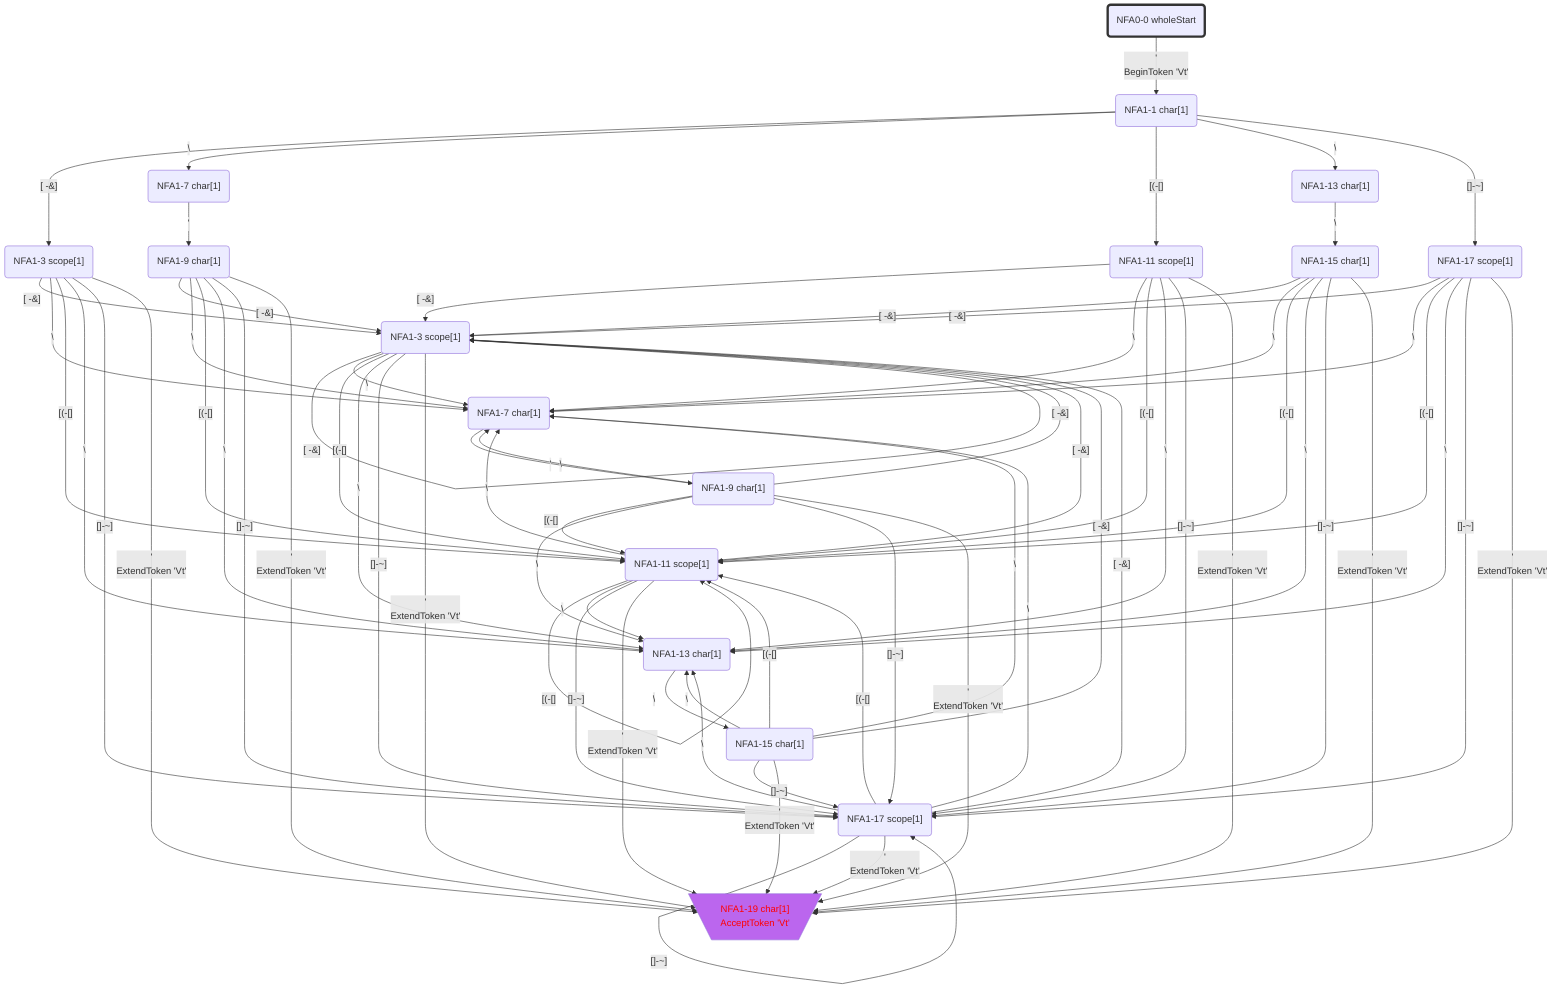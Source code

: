 flowchart
classDef c0001 color:#FF0000;
classDef c0010 stroke-dasharray: 10 10;
classDef c0011 stroke-dasharray: 10 10,color:#FF0000;
classDef c0100 fill:#BB66EE;
classDef c0101 fill:#BB66EE,color:#FF0000;
classDef c0110 fill:#BB66EE,stroke-dasharray: 10 10;
classDef c0111 fill:#BB66EE,stroke-dasharray: 10 10,color:#FF0000;
classDef c1000 stroke:#333,stroke-width:4px;
classDef c1001 stroke:#333,stroke-width:4px,color:#FF0000;
classDef c1010 stroke:#333,stroke-width:4px,stroke-dasharray: 10 10;
classDef c1011 stroke:#333,stroke-width:4px,stroke-dasharray: 10 10,color:#FF0000;
classDef c1100 stroke:#333,stroke-width:4px,fill:#BB66EE;
classDef c1101 stroke:#333,stroke-width:4px,fill:#BB66EE,color:#FF0000;
classDef c1110 stroke:#333,stroke-width:4px,fill:#BB66EE,stroke-dasharray: 10 10;
classDef c1111 stroke:#333,stroke-width:4px,fill:#BB66EE,stroke-dasharray: 10 10,color:#FF0000;
NFA0_0_1721183("NFA0-0 wholeStart")
class NFA0_0_1721183 c1000;
NFA1_1_15490650("NFA1-1 char[1]")
NFA1_3_46783129("NFA1-3 scope[1]")
NFA1_7_5198125("NFA1-7 char[1]")
NFA1_11_18394984("NFA1-11 scope[1]")
NFA1_13_31337129("NFA1-13 char[1]")
NFA1_17_13598711("NFA1-17 scope[1]")
NFA1_3_27753795("NFA1-3 scope[1]")
NFA1_7_55279538("NFA1-7 char[1]")
NFA1_11_48457563("NFA1-11 scope[1]")
NFA1_13_33464883("NFA1-13 char[1]")
NFA1_17_32748492("NFA1-17 scope[1]")
NFA1_19_26300975[\"NFA1-19 char[1]
AcceptToken 'Vt'"/]
class NFA1_19_26300975 c0101;
NFA1_9_35382190("NFA1-9 char[1]")
NFA1_15_50004256("NFA1-15 char[1]")
NFA1_9_47385128("NFA1-9 char[1]")
NFA1_15_23812974("NFA1-15 char[1]")
NFA0_0_1721183 -->|"'
BeginToken 'Vt'"|NFA1_1_15490650
NFA1_1_15490650 -->|"[#32;-&]"|NFA1_3_46783129
NFA1_1_15490650 -->|"#92;"|NFA1_7_5198125
NFA1_1_15490650 -->|"[(-[]"|NFA1_11_18394984
NFA1_1_15490650 -->|"#92;"|NFA1_13_31337129
NFA1_1_15490650 -->|"[]-~]"|NFA1_17_13598711
NFA1_3_46783129 -->|"[#32;-&]"|NFA1_3_27753795
NFA1_3_46783129 -->|"#92;"|NFA1_7_55279538
NFA1_3_46783129 -->|"[(-[]"|NFA1_11_48457563
NFA1_3_46783129 -->|"#92;"|NFA1_13_33464883
NFA1_3_46783129 -->|"[]-~]"|NFA1_17_32748492
NFA1_3_46783129 -->|"'
ExtendToken 'Vt'"|NFA1_19_26300975
NFA1_7_5198125 -->|"'"|NFA1_9_35382190
NFA1_11_18394984 -->|"[#32;-&]"|NFA1_3_27753795
NFA1_11_18394984 -->|"#92;"|NFA1_7_55279538
NFA1_11_18394984 -->|"[(-[]"|NFA1_11_48457563
NFA1_11_18394984 -->|"#92;"|NFA1_13_33464883
NFA1_11_18394984 -->|"[]-~]"|NFA1_17_32748492
NFA1_11_18394984 -->|"'
ExtendToken 'Vt'"|NFA1_19_26300975
NFA1_13_31337129 -->|"#92;"|NFA1_15_50004256
NFA1_17_13598711 -->|"[#32;-&]"|NFA1_3_27753795
NFA1_17_13598711 -->|"#92;"|NFA1_7_55279538
NFA1_17_13598711 -->|"[(-[]"|NFA1_11_48457563
NFA1_17_13598711 -->|"#92;"|NFA1_13_33464883
NFA1_17_13598711 -->|"[]-~]"|NFA1_17_32748492
NFA1_17_13598711 -->|"'
ExtendToken 'Vt'"|NFA1_19_26300975
NFA1_3_27753795 -->|"[#32;-&]"|NFA1_3_27753795
NFA1_3_27753795 -->|"#92;"|NFA1_7_55279538
NFA1_3_27753795 -->|"[(-[]"|NFA1_11_48457563
NFA1_3_27753795 -->|"#92;"|NFA1_13_33464883
NFA1_3_27753795 -->|"[]-~]"|NFA1_17_32748492
NFA1_3_27753795 -->|"'
ExtendToken 'Vt'"|NFA1_19_26300975
NFA1_7_55279538 -->|"'"|NFA1_9_47385128
NFA1_11_48457563 -->|"[#32;-&]"|NFA1_3_27753795
NFA1_11_48457563 -->|"#92;"|NFA1_7_55279538
NFA1_11_48457563 -->|"[(-[]"|NFA1_11_48457563
NFA1_11_48457563 -->|"#92;"|NFA1_13_33464883
NFA1_11_48457563 -->|"[]-~]"|NFA1_17_32748492
NFA1_11_48457563 -->|"'
ExtendToken 'Vt'"|NFA1_19_26300975
NFA1_13_33464883 -->|"#92;"|NFA1_15_23812974
NFA1_17_32748492 -->|"[#32;-&]"|NFA1_3_27753795
NFA1_17_32748492 -->|"#92;"|NFA1_7_55279538
NFA1_17_32748492 -->|"[(-[]"|NFA1_11_48457563
NFA1_17_32748492 -->|"#92;"|NFA1_13_33464883
NFA1_17_32748492 -->|"[]-~]"|NFA1_17_32748492
NFA1_17_32748492 -->|"'
ExtendToken 'Vt'"|NFA1_19_26300975
NFA1_9_35382190 -->|"[#32;-&]"|NFA1_3_27753795
NFA1_9_35382190 -->|"#92;"|NFA1_7_55279538
NFA1_9_35382190 -->|"[(-[]"|NFA1_11_48457563
NFA1_9_35382190 -->|"#92;"|NFA1_13_33464883
NFA1_9_35382190 -->|"[]-~]"|NFA1_17_32748492
NFA1_9_35382190 -->|"'
ExtendToken 'Vt'"|NFA1_19_26300975
NFA1_15_50004256 -->|"[#32;-&]"|NFA1_3_27753795
NFA1_15_50004256 -->|"#92;"|NFA1_7_55279538
NFA1_15_50004256 -->|"[(-[]"|NFA1_11_48457563
NFA1_15_50004256 -->|"#92;"|NFA1_13_33464883
NFA1_15_50004256 -->|"[]-~]"|NFA1_17_32748492
NFA1_15_50004256 -->|"'
ExtendToken 'Vt'"|NFA1_19_26300975
NFA1_9_47385128 -->|"[#32;-&]"|NFA1_3_27753795
NFA1_9_47385128 -->|"#92;"|NFA1_7_55279538
NFA1_9_47385128 -->|"[(-[]"|NFA1_11_48457563
NFA1_9_47385128 -->|"#92;"|NFA1_13_33464883
NFA1_9_47385128 -->|"[]-~]"|NFA1_17_32748492
NFA1_9_47385128 -->|"'
ExtendToken 'Vt'"|NFA1_19_26300975
NFA1_15_23812974 -->|"[#32;-&]"|NFA1_3_27753795
NFA1_15_23812974 -->|"#92;"|NFA1_7_55279538
NFA1_15_23812974 -->|"[(-[]"|NFA1_11_48457563
NFA1_15_23812974 -->|"#92;"|NFA1_13_33464883
NFA1_15_23812974 -->|"[]-~]"|NFA1_17_32748492
NFA1_15_23812974 -->|"'
ExtendToken 'Vt'"|NFA1_19_26300975